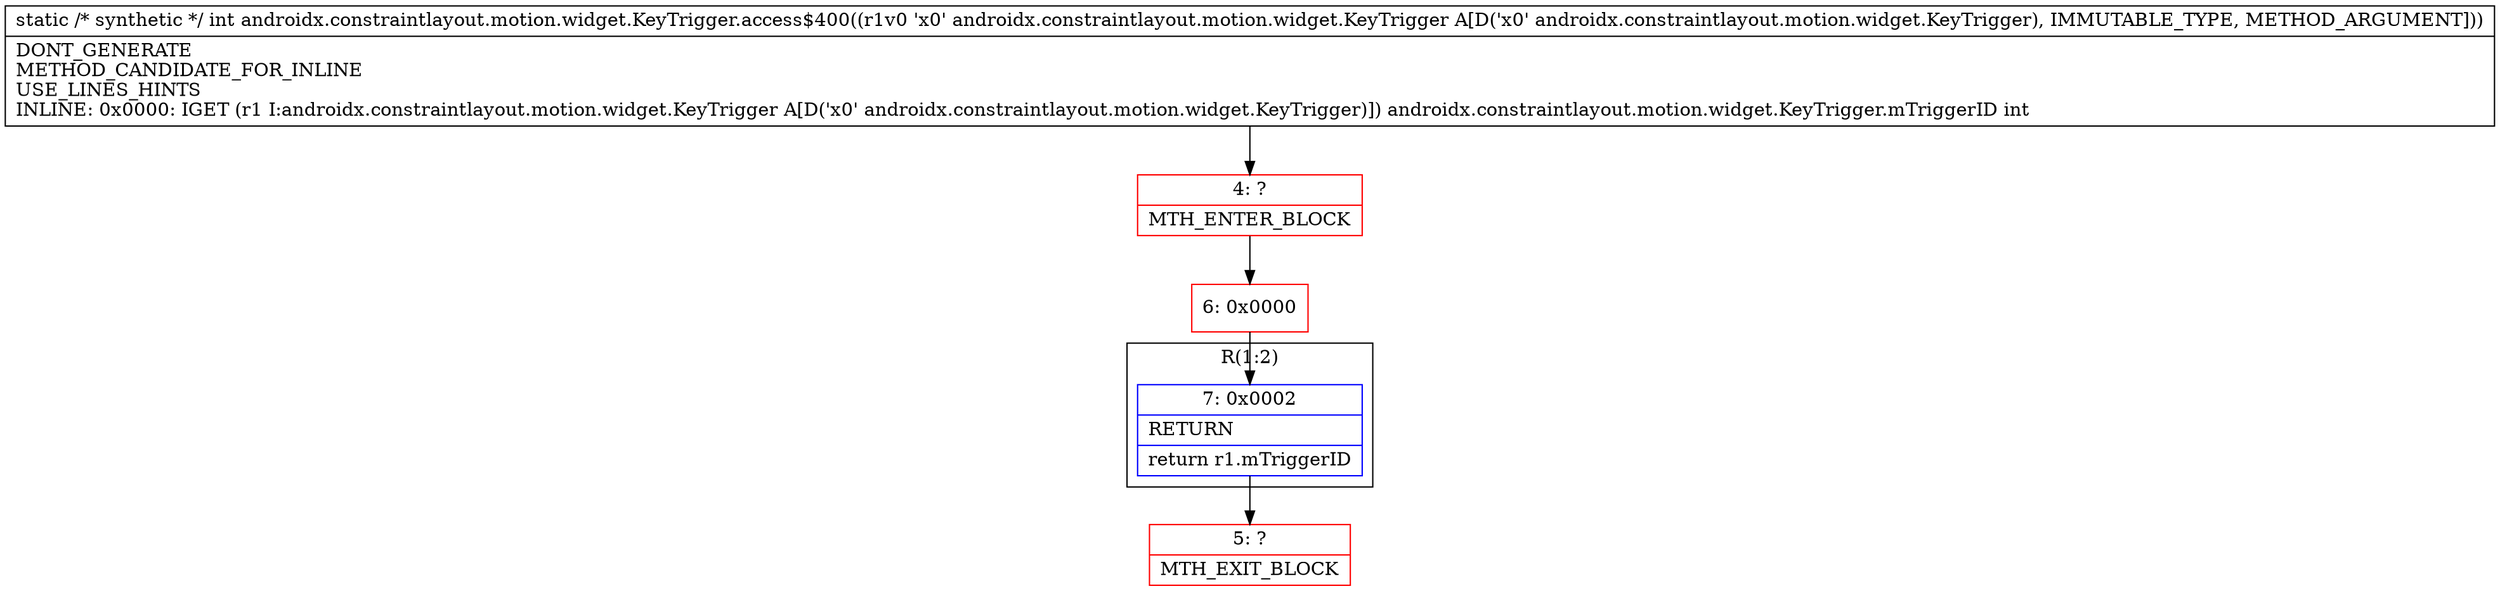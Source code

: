 digraph "CFG forandroidx.constraintlayout.motion.widget.KeyTrigger.access$400(Landroidx\/constraintlayout\/motion\/widget\/KeyTrigger;)I" {
subgraph cluster_Region_206123950 {
label = "R(1:2)";
node [shape=record,color=blue];
Node_7 [shape=record,label="{7\:\ 0x0002|RETURN\l|return r1.mTriggerID\l}"];
}
Node_4 [shape=record,color=red,label="{4\:\ ?|MTH_ENTER_BLOCK\l}"];
Node_6 [shape=record,color=red,label="{6\:\ 0x0000}"];
Node_5 [shape=record,color=red,label="{5\:\ ?|MTH_EXIT_BLOCK\l}"];
MethodNode[shape=record,label="{static \/* synthetic *\/ int androidx.constraintlayout.motion.widget.KeyTrigger.access$400((r1v0 'x0' androidx.constraintlayout.motion.widget.KeyTrigger A[D('x0' androidx.constraintlayout.motion.widget.KeyTrigger), IMMUTABLE_TYPE, METHOD_ARGUMENT]))  | DONT_GENERATE\lMETHOD_CANDIDATE_FOR_INLINE\lUSE_LINES_HINTS\lINLINE: 0x0000: IGET  (r1 I:androidx.constraintlayout.motion.widget.KeyTrigger A[D('x0' androidx.constraintlayout.motion.widget.KeyTrigger)]) androidx.constraintlayout.motion.widget.KeyTrigger.mTriggerID int\l}"];
MethodNode -> Node_4;Node_7 -> Node_5;
Node_4 -> Node_6;
Node_6 -> Node_7;
}


